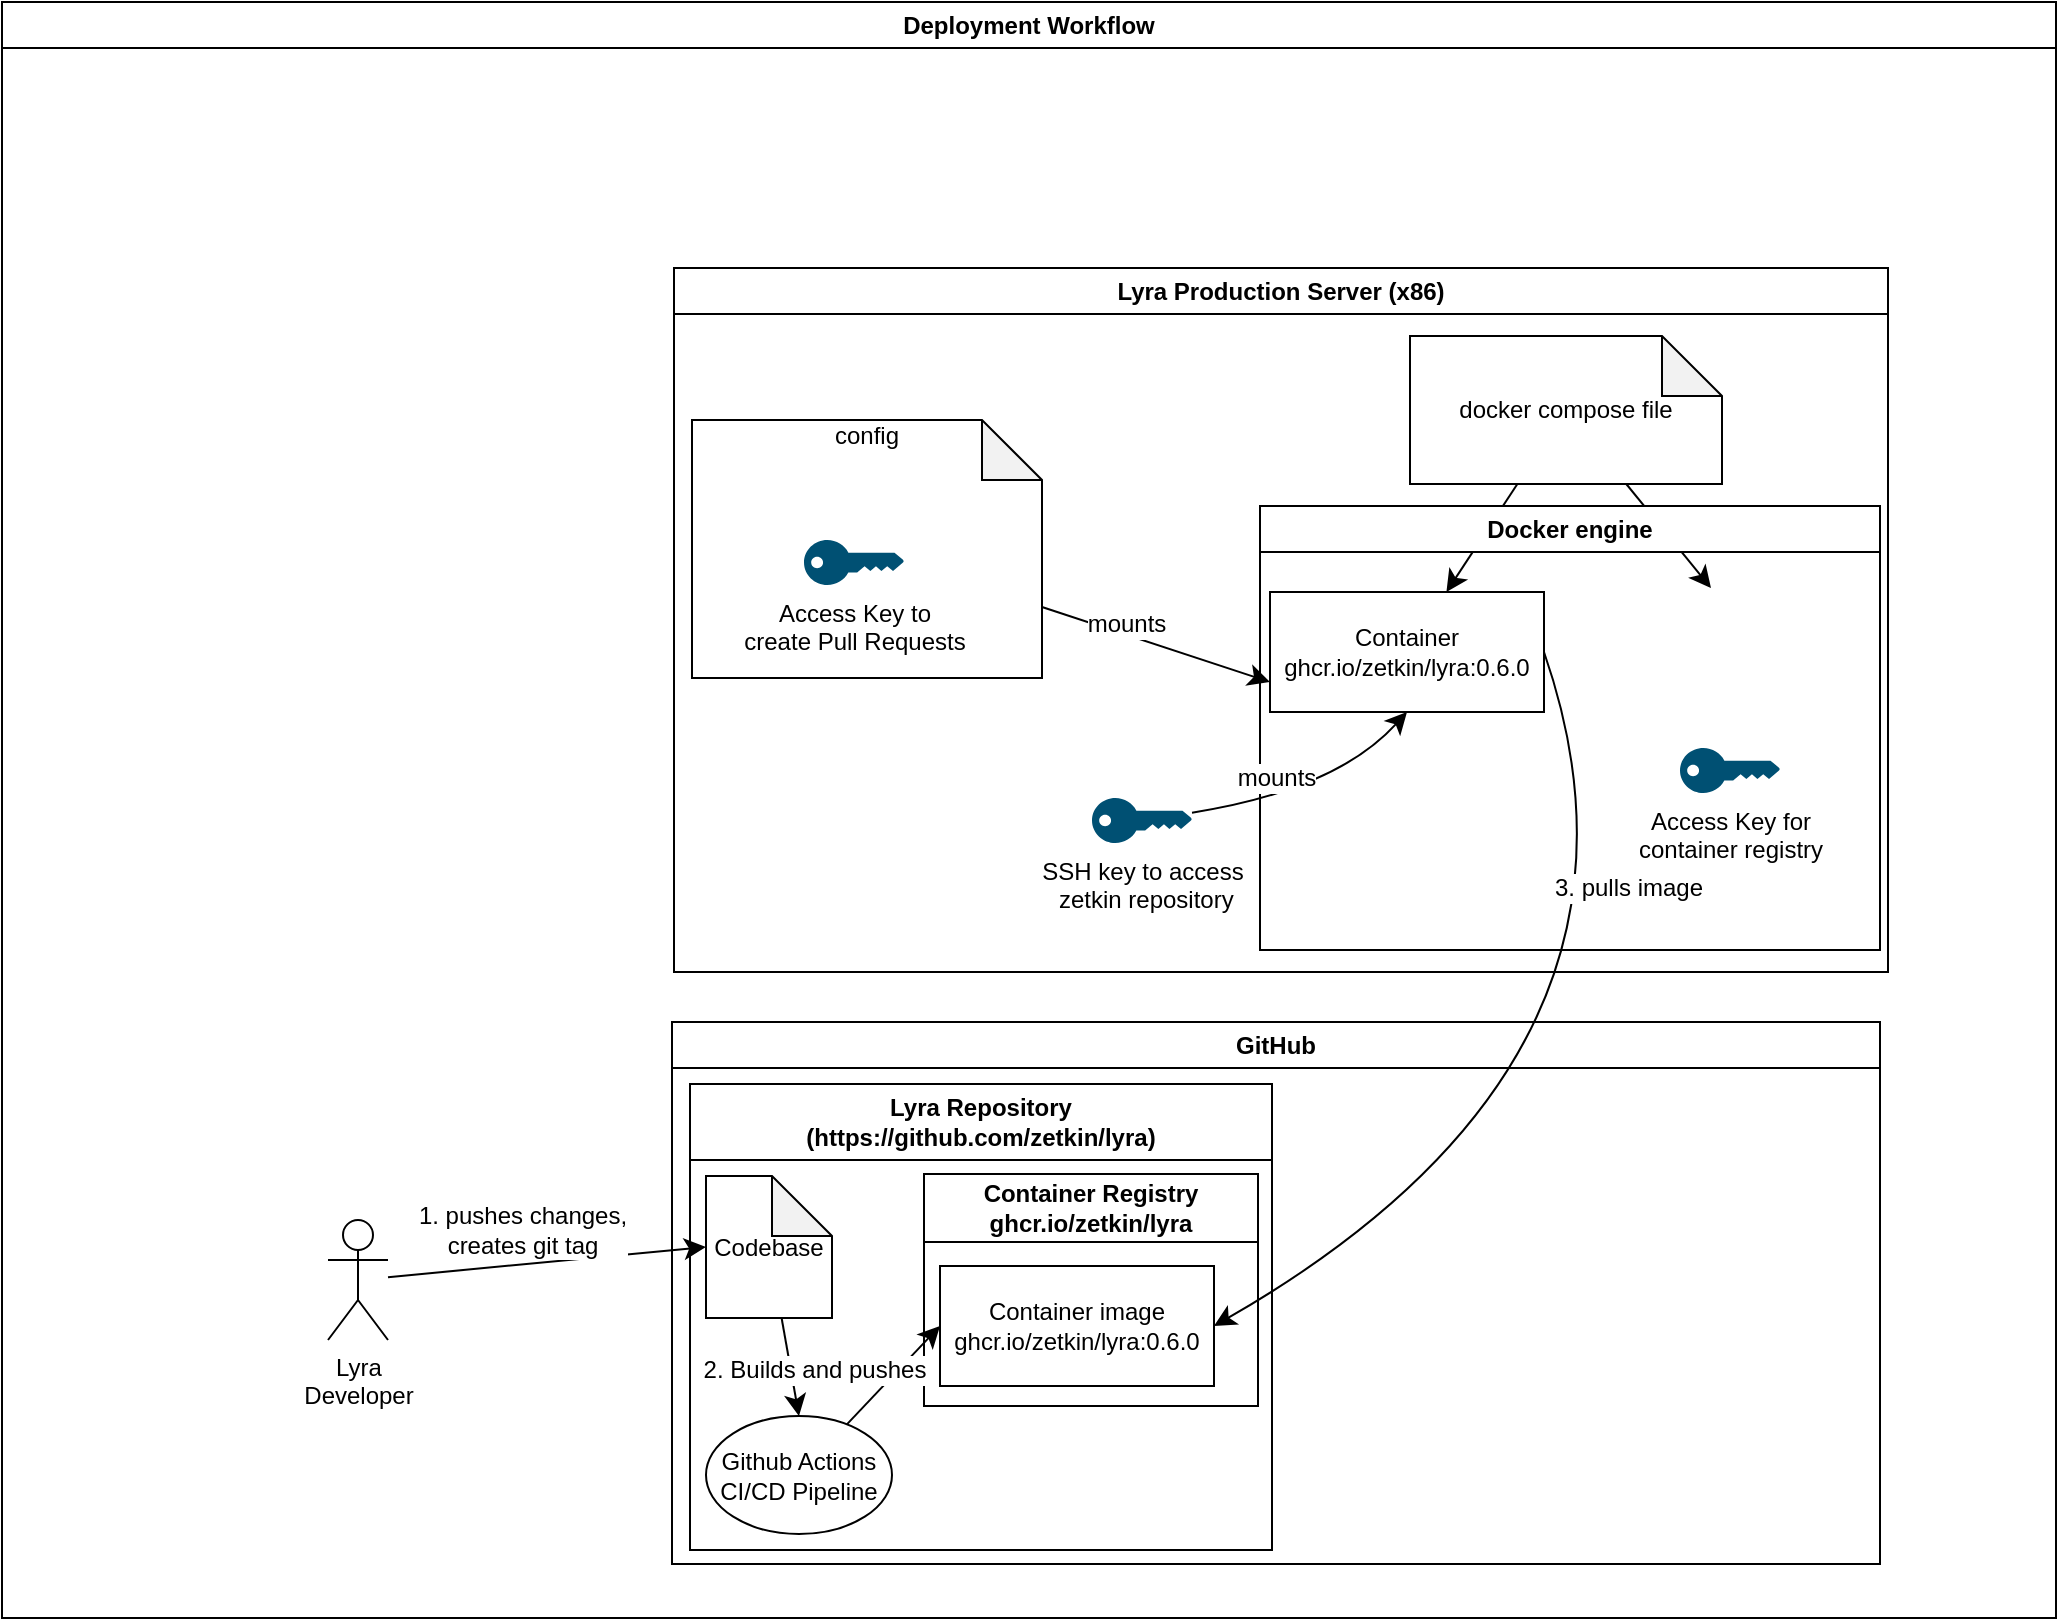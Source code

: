 <mxfile version="27.1.4">
  <diagram name="Page-1" id="oQrqXVx8weoeLsDm3hYk">
    <mxGraphModel dx="1813" dy="2116" grid="0" gridSize="10" guides="1" tooltips="1" connect="1" arrows="1" fold="1" page="0" pageScale="1" pageWidth="827" pageHeight="1169" math="0" shadow="0">
      <root>
        <mxCell id="0" />
        <mxCell id="1" parent="0" />
        <mxCell id="vMTYKPIQD1wyu0-Czhs2-1" value="Lyra&lt;br&gt;Developer" style="shape=umlActor;verticalLabelPosition=bottom;verticalAlign=top;html=1;outlineConnect=0;" parent="1" vertex="1">
          <mxGeometry x="-13" y="-60" width="30" height="60" as="geometry" />
        </mxCell>
        <mxCell id="vMTYKPIQD1wyu0-Czhs2-6" value="GitHub" style="swimlane;whiteSpace=wrap;html=1;" parent="1" vertex="1">
          <mxGeometry x="159" y="-159" width="604" height="271" as="geometry" />
        </mxCell>
        <mxCell id="vMTYKPIQD1wyu0-Czhs2-8" value="&lt;div&gt;Lyra Repository&lt;/div&gt;&lt;div&gt;(https://github.com/zetkin/lyra)&lt;/div&gt;" style="swimlane;whiteSpace=wrap;html=1;startSize=38;" parent="vMTYKPIQD1wyu0-Czhs2-6" vertex="1">
          <mxGeometry x="9" y="31" width="291" height="233" as="geometry" />
        </mxCell>
        <mxCell id="vMTYKPIQD1wyu0-Czhs2-17" style="edgeStyle=none;curved=1;rounded=0;orthogonalLoop=1;jettySize=auto;html=1;entryX=0.5;entryY=0;entryDx=0;entryDy=0;fontSize=12;startSize=8;endSize=8;" parent="vMTYKPIQD1wyu0-Czhs2-8" source="vMTYKPIQD1wyu0-Czhs2-9" target="vMTYKPIQD1wyu0-Czhs2-15" edge="1">
          <mxGeometry relative="1" as="geometry" />
        </mxCell>
        <mxCell id="vMTYKPIQD1wyu0-Czhs2-9" value="Codebase" style="shape=note;whiteSpace=wrap;html=1;backgroundOutline=1;darkOpacity=0.05;" parent="vMTYKPIQD1wyu0-Czhs2-8" vertex="1">
          <mxGeometry x="8" y="46" width="63" height="71" as="geometry" />
        </mxCell>
        <mxCell id="vMTYKPIQD1wyu0-Czhs2-12" value="Container Registry&lt;br&gt;ghcr.io/zetkin/lyra" style="swimlane;whiteSpace=wrap;html=1;startSize=34;" parent="vMTYKPIQD1wyu0-Czhs2-8" vertex="1">
          <mxGeometry x="117" y="45" width="167" height="116" as="geometry" />
        </mxCell>
        <mxCell id="vMTYKPIQD1wyu0-Czhs2-19" value="Container image&lt;br&gt;ghcr.io/zetkin/lyra:0.6.0" style="rounded=0;whiteSpace=wrap;html=1;" parent="vMTYKPIQD1wyu0-Czhs2-12" vertex="1">
          <mxGeometry x="8" y="46" width="137" height="60" as="geometry" />
        </mxCell>
        <mxCell id="vMTYKPIQD1wyu0-Czhs2-22" style="edgeStyle=none;curved=1;rounded=0;orthogonalLoop=1;jettySize=auto;html=1;entryX=0;entryY=0.5;entryDx=0;entryDy=0;fontSize=12;startSize=8;endSize=8;" parent="vMTYKPIQD1wyu0-Czhs2-8" source="vMTYKPIQD1wyu0-Czhs2-15" target="vMTYKPIQD1wyu0-Czhs2-19" edge="1">
          <mxGeometry relative="1" as="geometry" />
        </mxCell>
        <mxCell id="vMTYKPIQD1wyu0-Czhs2-23" value="2. Builds and pushes" style="edgeLabel;html=1;align=center;verticalAlign=middle;resizable=0;points=[];fontSize=12;" parent="vMTYKPIQD1wyu0-Czhs2-22" vertex="1" connectable="0">
          <mxGeometry x="-0.334" y="2" relative="1" as="geometry">
            <mxPoint x="-31" y="-10" as="offset" />
          </mxGeometry>
        </mxCell>
        <mxCell id="vMTYKPIQD1wyu0-Czhs2-15" value="Github Actions&lt;br&gt;CI/CD Pipeline" style="ellipse;whiteSpace=wrap;html=1;" parent="vMTYKPIQD1wyu0-Czhs2-8" vertex="1">
          <mxGeometry x="8" y="166" width="93" height="59" as="geometry" />
        </mxCell>
        <mxCell id="vMTYKPIQD1wyu0-Czhs2-18" style="edgeStyle=none;curved=1;rounded=0;orthogonalLoop=1;jettySize=auto;html=1;entryX=1;entryY=0.5;entryDx=0;entryDy=0;fontSize=12;startSize=8;endSize=8;" parent="vMTYKPIQD1wyu0-Czhs2-8" source="vMTYKPIQD1wyu0-Czhs2-15" target="vMTYKPIQD1wyu0-Czhs2-15" edge="1">
          <mxGeometry relative="1" as="geometry" />
        </mxCell>
        <mxCell id="vMTYKPIQD1wyu0-Czhs2-10" style="edgeStyle=none;curved=1;rounded=0;orthogonalLoop=1;jettySize=auto;html=1;entryX=0;entryY=0.5;entryDx=0;entryDy=0;entryPerimeter=0;fontSize=12;startSize=8;endSize=8;" parent="1" source="vMTYKPIQD1wyu0-Czhs2-1" target="vMTYKPIQD1wyu0-Czhs2-9" edge="1">
          <mxGeometry relative="1" as="geometry" />
        </mxCell>
        <mxCell id="vMTYKPIQD1wyu0-Czhs2-11" value="1. pushes changes,&lt;br&gt;creates git tag" style="edgeLabel;html=1;align=center;verticalAlign=middle;resizable=0;points=[];fontSize=12;" parent="vMTYKPIQD1wyu0-Czhs2-10" vertex="1" connectable="0">
          <mxGeometry x="-0.361" y="3" relative="1" as="geometry">
            <mxPoint x="16" y="-16" as="offset" />
          </mxGeometry>
        </mxCell>
        <mxCell id="vMTYKPIQD1wyu0-Czhs2-25" value="Lyra Production Server (x86)" style="swimlane;whiteSpace=wrap;html=1;" parent="1" vertex="1">
          <mxGeometry x="160" y="-536" width="607" height="352" as="geometry" />
        </mxCell>
        <mxCell id="vMTYKPIQD1wyu0-Czhs2-38" style="edgeStyle=none;curved=1;rounded=0;orthogonalLoop=1;jettySize=auto;html=1;entryX=0;entryY=0.75;entryDx=0;entryDy=0;fontSize=12;startSize=8;endSize=8;" parent="vMTYKPIQD1wyu0-Czhs2-25" source="vMTYKPIQD1wyu0-Czhs2-27" target="vMTYKPIQD1wyu0-Czhs2-34" edge="1">
          <mxGeometry relative="1" as="geometry">
            <Array as="points">
              <mxPoint x="255" y="193" />
            </Array>
          </mxGeometry>
        </mxCell>
        <mxCell id="vMTYKPIQD1wyu0-Czhs2-39" value="mounts" style="edgeLabel;html=1;align=center;verticalAlign=middle;resizable=0;points=[];fontSize=12;" parent="vMTYKPIQD1wyu0-Czhs2-38" vertex="1" connectable="0">
          <mxGeometry x="-0.298" y="5" relative="1" as="geometry">
            <mxPoint as="offset" />
          </mxGeometry>
        </mxCell>
        <mxCell id="vMTYKPIQD1wyu0-Czhs2-27" value="config&lt;br&gt;&lt;br&gt;&lt;br&gt;&lt;br&gt;&lt;br&gt;&lt;br&gt;&lt;br&gt;&lt;br&gt;&lt;div&gt;&lt;br/&gt;&lt;/div&gt;" style="shape=note;whiteSpace=wrap;html=1;backgroundOutline=1;darkOpacity=0.05;" parent="vMTYKPIQD1wyu0-Czhs2-25" vertex="1">
          <mxGeometry x="9" y="76" width="175" height="129" as="geometry" />
        </mxCell>
        <mxCell id="vMTYKPIQD1wyu0-Czhs2-30" value="Access Key to &lt;br&gt;create Pull Requests" style="points=[[0,0.5,0],[0.24,0,0],[0.5,0.28,0],[0.995,0.475,0],[0.5,0.72,0],[0.24,1,0]];verticalLabelPosition=bottom;sketch=0;html=1;verticalAlign=top;aspect=fixed;align=center;pointerEvents=1;shape=mxgraph.cisco19.key;fillColor=#005073;strokeColor=none;" parent="vMTYKPIQD1wyu0-Czhs2-25" vertex="1">
          <mxGeometry x="65" y="136" width="50" height="22.5" as="geometry" />
        </mxCell>
        <mxCell id="vMTYKPIQD1wyu0-Czhs2-37" style="edgeStyle=none;curved=1;rounded=0;orthogonalLoop=1;jettySize=auto;html=1;fontSize=12;startSize=8;endSize=8;" parent="vMTYKPIQD1wyu0-Czhs2-25" source="vMTYKPIQD1wyu0-Czhs2-32" target="vMTYKPIQD1wyu0-Czhs2-34" edge="1">
          <mxGeometry relative="1" as="geometry" />
        </mxCell>
        <mxCell id="vMTYKPIQD1wyu0-Czhs2-43" style="edgeStyle=none;curved=1;rounded=0;orthogonalLoop=1;jettySize=auto;html=1;entryX=0.5;entryY=0;entryDx=0;entryDy=0;fontSize=12;startSize=8;endSize=8;" parent="vMTYKPIQD1wyu0-Czhs2-25" source="vMTYKPIQD1wyu0-Czhs2-32" edge="1">
          <mxGeometry relative="1" as="geometry">
            <mxPoint x="518.5" y="160" as="targetPoint" />
          </mxGeometry>
        </mxCell>
        <mxCell id="vMTYKPIQD1wyu0-Czhs2-32" value="docker compose file" style="shape=note;whiteSpace=wrap;html=1;backgroundOutline=1;darkOpacity=0.05;" parent="vMTYKPIQD1wyu0-Czhs2-25" vertex="1">
          <mxGeometry x="368" y="34" width="156" height="74" as="geometry" />
        </mxCell>
        <mxCell id="vMTYKPIQD1wyu0-Czhs2-33" value="Docker engine" style="swimlane;whiteSpace=wrap;html=1;" parent="vMTYKPIQD1wyu0-Czhs2-25" vertex="1">
          <mxGeometry x="293" y="119" width="310" height="222" as="geometry" />
        </mxCell>
        <mxCell id="vMTYKPIQD1wyu0-Czhs2-34" value="Container&lt;br&gt;ghcr.io/zetkin/lyra:0.6.0" style="rounded=0;whiteSpace=wrap;html=1;" parent="vMTYKPIQD1wyu0-Czhs2-33" vertex="1">
          <mxGeometry x="5" y="43" width="137" height="60" as="geometry" />
        </mxCell>
        <mxCell id="vMTYKPIQD1wyu0-Czhs2-26" value="Access Key for &lt;br&gt;container registry" style="points=[[0,0.5,0],[0.24,0,0],[0.5,0.28,0],[0.995,0.475,0],[0.5,0.72,0],[0.24,1,0]];verticalLabelPosition=bottom;sketch=0;html=1;verticalAlign=top;aspect=fixed;align=center;pointerEvents=1;shape=mxgraph.cisco19.key;fillColor=#005073;strokeColor=none;" parent="vMTYKPIQD1wyu0-Czhs2-33" vertex="1">
          <mxGeometry x="210" y="121" width="50" height="22.5" as="geometry" />
        </mxCell>
        <mxCell id="vMTYKPIQD1wyu0-Czhs2-40" style="edgeStyle=none;curved=1;rounded=0;orthogonalLoop=1;jettySize=auto;html=1;entryX=0.5;entryY=1;entryDx=0;entryDy=0;fontSize=12;startSize=8;endSize=8;" parent="vMTYKPIQD1wyu0-Czhs2-25" source="vMTYKPIQD1wyu0-Czhs2-29" target="vMTYKPIQD1wyu0-Czhs2-34" edge="1">
          <mxGeometry relative="1" as="geometry">
            <Array as="points">
              <mxPoint x="331" y="261" />
            </Array>
          </mxGeometry>
        </mxCell>
        <mxCell id="vMTYKPIQD1wyu0-Czhs2-41" value="mounts" style="edgeLabel;html=1;align=center;verticalAlign=middle;resizable=0;points=[];fontSize=12;" parent="vMTYKPIQD1wyu0-Czhs2-40" vertex="1" connectable="0">
          <mxGeometry x="-0.31" y="11" relative="1" as="geometry">
            <mxPoint as="offset" />
          </mxGeometry>
        </mxCell>
        <mxCell id="vMTYKPIQD1wyu0-Czhs2-29" value="SSH key to access&lt;div&gt;&amp;nbsp;zetkin repository&lt;/div&gt;" style="points=[[0,0.5,0],[0.24,0,0],[0.5,0.28,0],[0.995,0.475,0],[0.5,0.72,0],[0.24,1,0]];verticalLabelPosition=bottom;sketch=0;html=1;verticalAlign=top;aspect=fixed;align=center;pointerEvents=1;shape=mxgraph.cisco19.key;fillColor=#005073;strokeColor=none;" parent="vMTYKPIQD1wyu0-Czhs2-25" vertex="1">
          <mxGeometry x="209" y="265" width="50" height="22.5" as="geometry" />
        </mxCell>
        <mxCell id="vMTYKPIQD1wyu0-Czhs2-35" style="edgeStyle=none;curved=1;rounded=0;orthogonalLoop=1;jettySize=auto;html=1;entryX=1;entryY=0.5;entryDx=0;entryDy=0;fontSize=12;startSize=8;endSize=8;exitX=1;exitY=0.5;exitDx=0;exitDy=0;" parent="1" source="vMTYKPIQD1wyu0-Czhs2-34" target="vMTYKPIQD1wyu0-Czhs2-19" edge="1">
          <mxGeometry relative="1" as="geometry">
            <Array as="points">
              <mxPoint x="665" y="-142" />
            </Array>
          </mxGeometry>
        </mxCell>
        <mxCell id="vMTYKPIQD1wyu0-Czhs2-36" value="3. pulls image" style="edgeLabel;html=1;align=center;verticalAlign=middle;resizable=0;points=[];fontSize=12;" parent="vMTYKPIQD1wyu0-Czhs2-35" vertex="1" connectable="0">
          <mxGeometry x="-0.487" y="1" relative="1" as="geometry">
            <mxPoint as="offset" />
          </mxGeometry>
        </mxCell>
        <mxCell id="vMTYKPIQD1wyu0-Czhs2-103" value="Deployment Workflow" style="swimlane;whiteSpace=wrap;html=1;" parent="1" vertex="1">
          <mxGeometry x="-176" y="-669" width="1027" height="808" as="geometry" />
        </mxCell>
      </root>
    </mxGraphModel>
  </diagram>
</mxfile>
